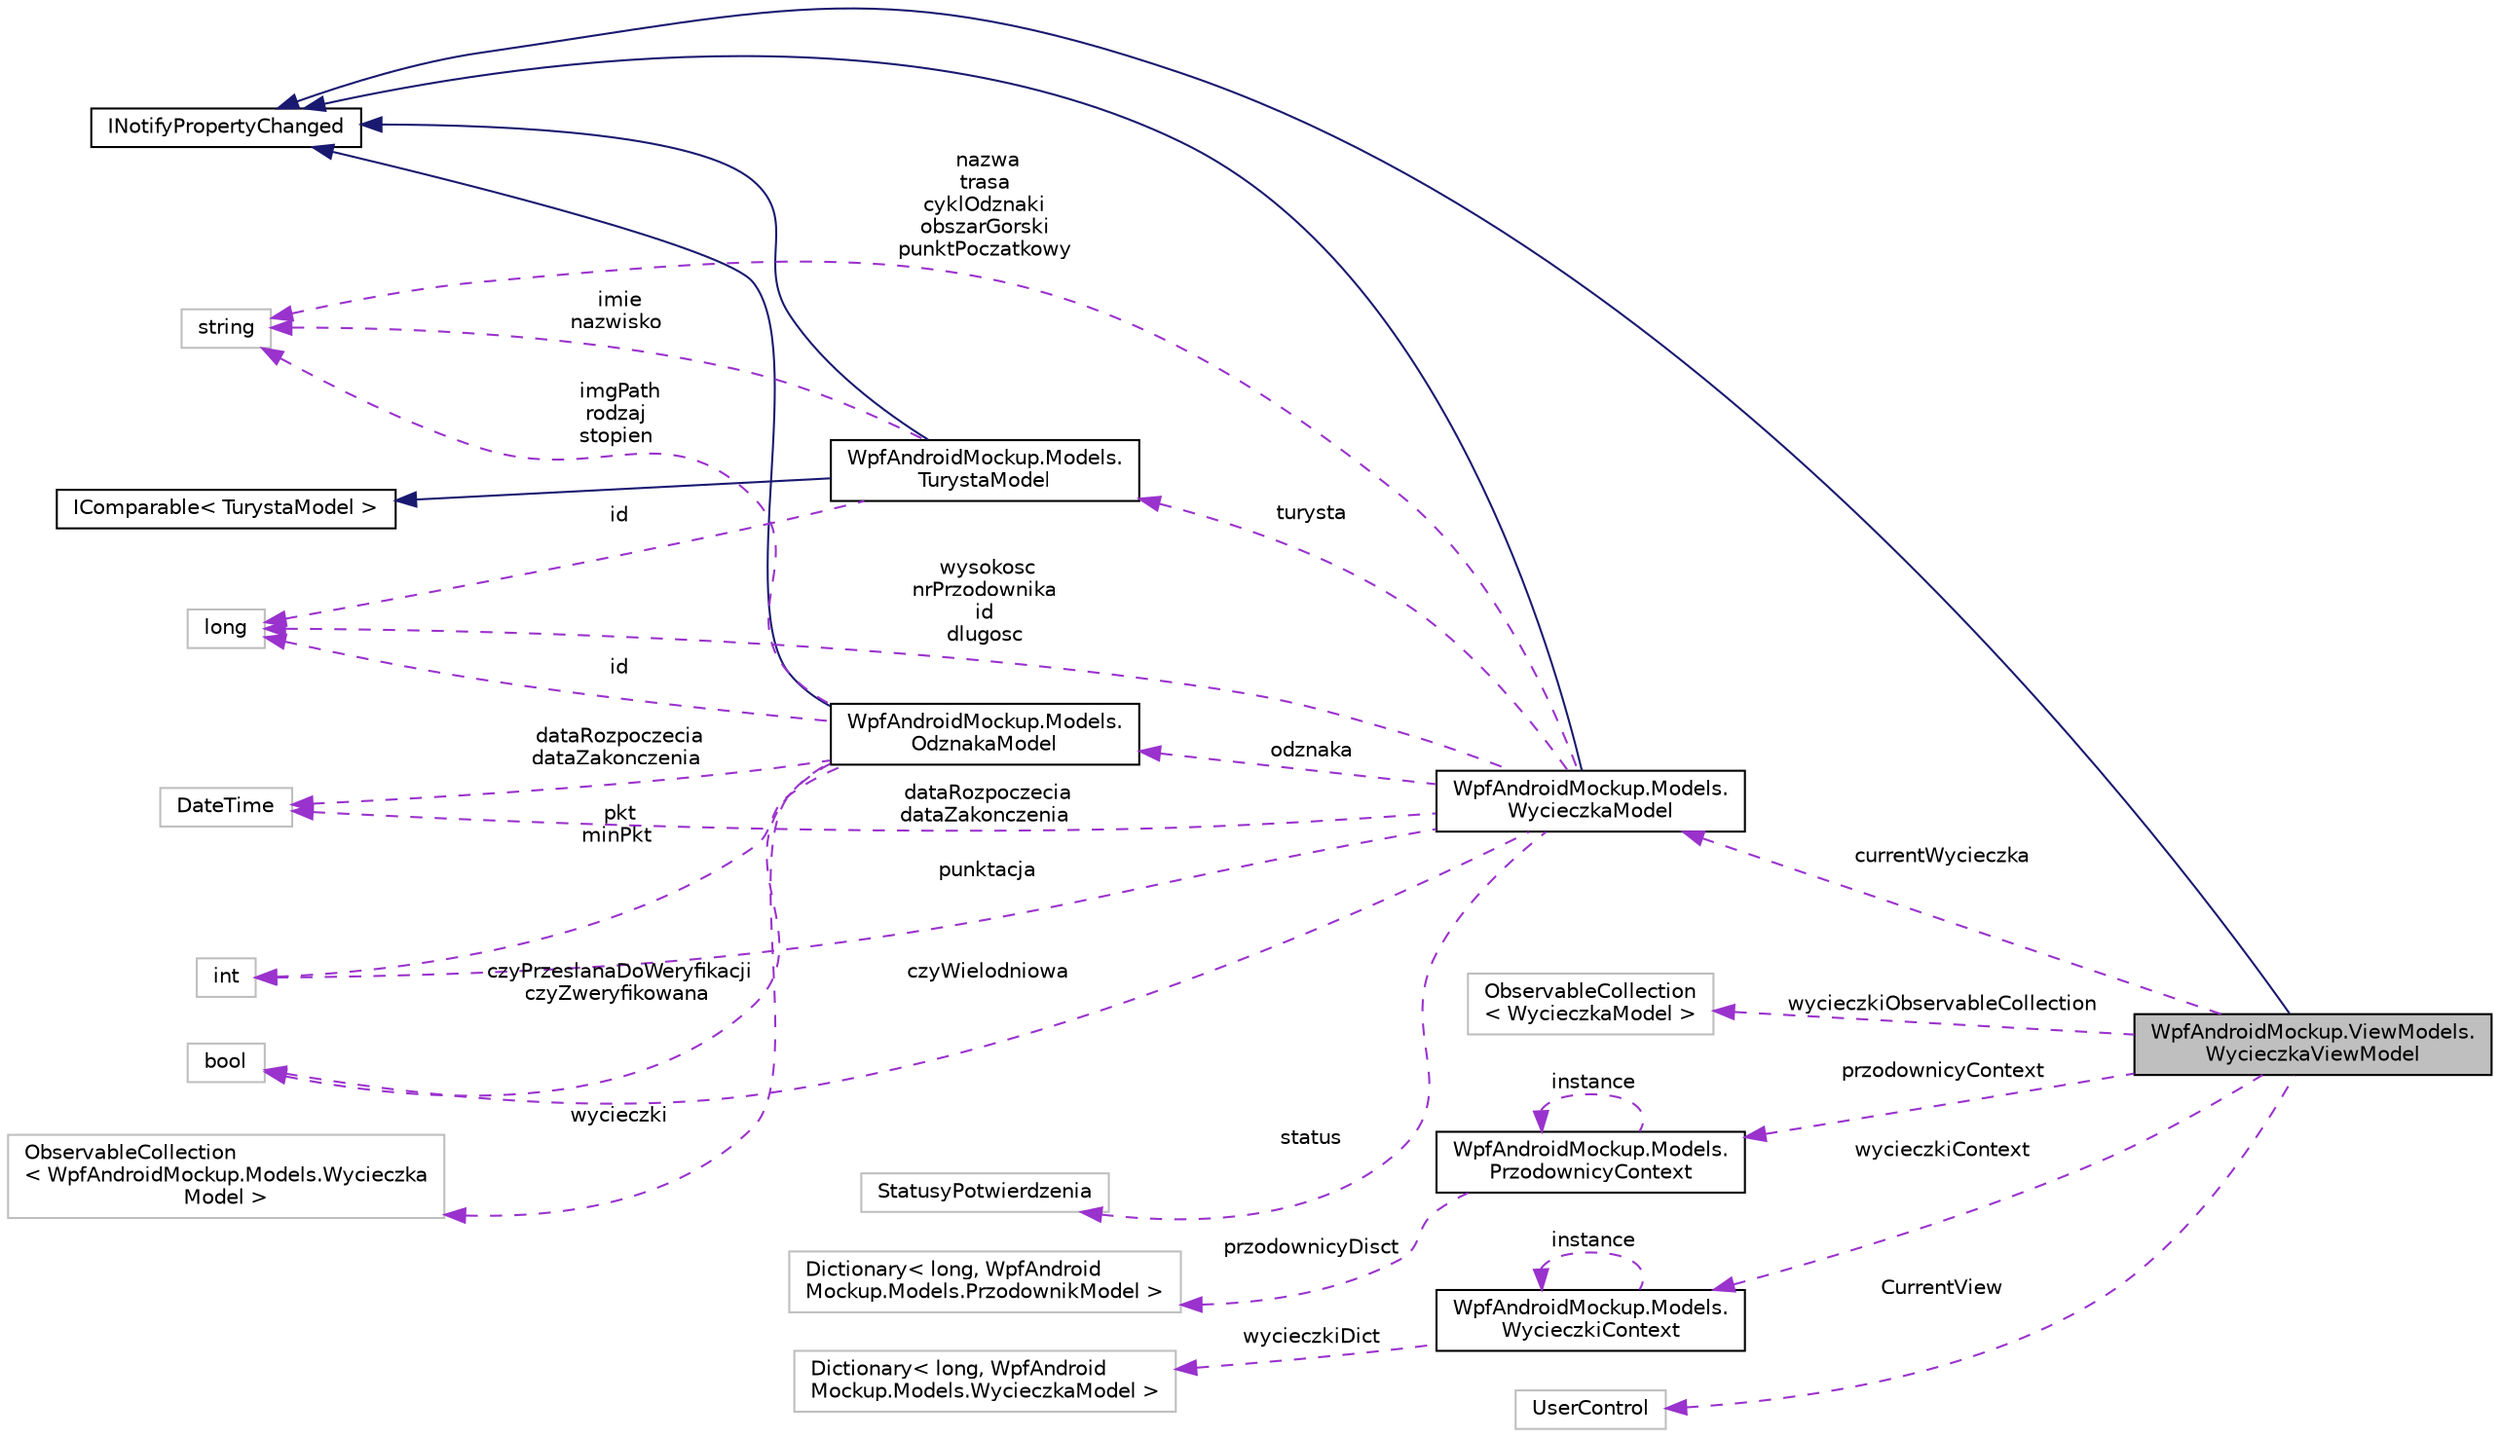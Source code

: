 digraph "WpfAndroidMockup.ViewModels.WycieczkaViewModel"
{
 // INTERACTIVE_SVG=YES
  edge [fontname="Helvetica",fontsize="10",labelfontname="Helvetica",labelfontsize="10"];
  node [fontname="Helvetica",fontsize="10",shape=record];
  rankdir="LR";
  Node2 [label="WpfAndroidMockup.ViewModels.\lWycieczkaViewModel",height=0.2,width=0.4,color="black", fillcolor="grey75", style="filled", fontcolor="black"];
  Node3 -> Node2 [dir="back",color="midnightblue",fontsize="10",style="solid",fontname="Helvetica"];
  Node3 [label="INotifyPropertyChanged",height=0.2,width=0.4,color="black", fillcolor="white", style="filled",URL="$class_i_notify_property_changed.html"];
  Node4 -> Node2 [dir="back",color="darkorchid3",fontsize="10",style="dashed",label=" wycieczkiObservableCollection" ,fontname="Helvetica"];
  Node4 [label="ObservableCollection\l\< WycieczkaModel \>",height=0.2,width=0.4,color="grey75", fillcolor="white", style="filled"];
  Node5 -> Node2 [dir="back",color="darkorchid3",fontsize="10",style="dashed",label=" przodownicyContext" ,fontname="Helvetica"];
  Node5 [label="WpfAndroidMockup.Models.\lPrzodownicyContext",height=0.2,width=0.4,color="black", fillcolor="white", style="filled",URL="$class_wpf_android_mockup_1_1_models_1_1_przodownicy_context.html",tooltip="Klasa zajmująca się transformacją obiektów przodownikow otrzymanych z DAO do modeli przodownikow obsł..."];
  Node5 -> Node5 [dir="back",color="darkorchid3",fontsize="10",style="dashed",label=" instance" ,fontname="Helvetica"];
  Node6 -> Node5 [dir="back",color="darkorchid3",fontsize="10",style="dashed",label=" przodownicyDisct" ,fontname="Helvetica"];
  Node6 [label="Dictionary\< long, WpfAndroid\lMockup.Models.PrzodownikModel \>",height=0.2,width=0.4,color="grey75", fillcolor="white", style="filled"];
  Node7 -> Node2 [dir="back",color="darkorchid3",fontsize="10",style="dashed",label=" currentWycieczka" ,fontname="Helvetica"];
  Node7 [label="WpfAndroidMockup.Models.\lWycieczkaModel",height=0.2,width=0.4,color="black", fillcolor="white", style="filled",URL="$class_wpf_android_mockup_1_1_models_1_1_wycieczka_model.html",tooltip="Model Wycieczki "];
  Node3 -> Node7 [dir="back",color="midnightblue",fontsize="10",style="solid",fontname="Helvetica"];
  Node8 -> Node7 [dir="back",color="darkorchid3",fontsize="10",style="dashed",label=" nazwa\ntrasa\ncyklOdznaki\nobszarGorski\npunktPoczatkowy" ,fontname="Helvetica"];
  Node8 [label="string",height=0.2,width=0.4,color="grey75", fillcolor="white", style="filled"];
  Node9 -> Node7 [dir="back",color="darkorchid3",fontsize="10",style="dashed",label=" status" ,fontname="Helvetica"];
  Node9 [label="StatusyPotwierdzenia",height=0.2,width=0.4,color="grey75", fillcolor="white", style="filled"];
  Node10 -> Node7 [dir="back",color="darkorchid3",fontsize="10",style="dashed",label=" dataRozpoczecia\ndataZakonczenia" ,fontname="Helvetica"];
  Node10 [label="DateTime",height=0.2,width=0.4,color="grey75", fillcolor="white", style="filled"];
  Node11 -> Node7 [dir="back",color="darkorchid3",fontsize="10",style="dashed",label=" turysta" ,fontname="Helvetica"];
  Node11 [label="WpfAndroidMockup.Models.\lTurystaModel",height=0.2,width=0.4,color="black", fillcolor="white", style="filled",URL="$class_wpf_android_mockup_1_1_models_1_1_turysta_model.html",tooltip="Model turysty "];
  Node3 -> Node11 [dir="back",color="midnightblue",fontsize="10",style="solid",fontname="Helvetica"];
  Node12 -> Node11 [dir="back",color="midnightblue",fontsize="10",style="solid",fontname="Helvetica"];
  Node12 [label="IComparable\< TurystaModel \>",height=0.2,width=0.4,color="black", fillcolor="white", style="filled",URL="$class_i_comparable.html"];
  Node8 -> Node11 [dir="back",color="darkorchid3",fontsize="10",style="dashed",label=" imie\nnazwisko" ,fontname="Helvetica"];
  Node13 -> Node11 [dir="back",color="darkorchid3",fontsize="10",style="dashed",label=" id" ,fontname="Helvetica"];
  Node13 [label="long",height=0.2,width=0.4,color="grey75", fillcolor="white", style="filled"];
  Node14 -> Node7 [dir="back",color="darkorchid3",fontsize="10",style="dashed",label=" punktacja" ,fontname="Helvetica"];
  Node14 [label="int",height=0.2,width=0.4,color="grey75", fillcolor="white", style="filled"];
  Node15 -> Node7 [dir="back",color="darkorchid3",fontsize="10",style="dashed",label=" czyWielodniowa" ,fontname="Helvetica"];
  Node15 [label="bool",height=0.2,width=0.4,color="grey75", fillcolor="white", style="filled"];
  Node16 -> Node7 [dir="back",color="darkorchid3",fontsize="10",style="dashed",label=" odznaka" ,fontname="Helvetica"];
  Node16 [label="WpfAndroidMockup.Models.\lOdznakaModel",height=0.2,width=0.4,color="black", fillcolor="white", style="filled",URL="$class_wpf_android_mockup_1_1_models_1_1_odznaka_model.html",tooltip="Model odznaki "];
  Node3 -> Node16 [dir="back",color="midnightblue",fontsize="10",style="solid",fontname="Helvetica"];
  Node8 -> Node16 [dir="back",color="darkorchid3",fontsize="10",style="dashed",label=" imgPath\nrodzaj\nstopien" ,fontname="Helvetica"];
  Node10 -> Node16 [dir="back",color="darkorchid3",fontsize="10",style="dashed",label=" dataRozpoczecia\ndataZakonczenia" ,fontname="Helvetica"];
  Node17 -> Node16 [dir="back",color="darkorchid3",fontsize="10",style="dashed",label=" wycieczki" ,fontname="Helvetica"];
  Node17 [label="ObservableCollection\l\< WpfAndroidMockup.Models.Wycieczka\lModel \>",height=0.2,width=0.4,color="grey75", fillcolor="white", style="filled"];
  Node14 -> Node16 [dir="back",color="darkorchid3",fontsize="10",style="dashed",label=" pkt\nminPkt" ,fontname="Helvetica"];
  Node15 -> Node16 [dir="back",color="darkorchid3",fontsize="10",style="dashed",label=" czyPrzeslanaDoWeryfikacji\nczyZweryfikowana" ,fontname="Helvetica"];
  Node13 -> Node16 [dir="back",color="darkorchid3",fontsize="10",style="dashed",label=" id" ,fontname="Helvetica"];
  Node13 -> Node7 [dir="back",color="darkorchid3",fontsize="10",style="dashed",label=" wysokosc\nnrPrzodownika\nid\ndlugosc" ,fontname="Helvetica"];
  Node18 -> Node2 [dir="back",color="darkorchid3",fontsize="10",style="dashed",label=" wycieczkiContext" ,fontname="Helvetica"];
  Node18 [label="WpfAndroidMockup.Models.\lWycieczkiContext",height=0.2,width=0.4,color="black", fillcolor="white", style="filled",URL="$class_wpf_android_mockup_1_1_models_1_1_wycieczki_context.html",tooltip="Klasa zajmująca się transformacją obiektów wycieczek otrzymanych z DAO do modeli wycieczek obsługiwan..."];
  Node19 -> Node18 [dir="back",color="darkorchid3",fontsize="10",style="dashed",label=" wycieczkiDict" ,fontname="Helvetica"];
  Node19 [label="Dictionary\< long, WpfAndroid\lMockup.Models.WycieczkaModel \>",height=0.2,width=0.4,color="grey75", fillcolor="white", style="filled"];
  Node18 -> Node18 [dir="back",color="darkorchid3",fontsize="10",style="dashed",label=" instance" ,fontname="Helvetica"];
  Node20 -> Node2 [dir="back",color="darkorchid3",fontsize="10",style="dashed",label=" CurrentView" ,fontname="Helvetica"];
  Node20 [label="UserControl",height=0.2,width=0.4,color="grey75", fillcolor="white", style="filled"];
}
